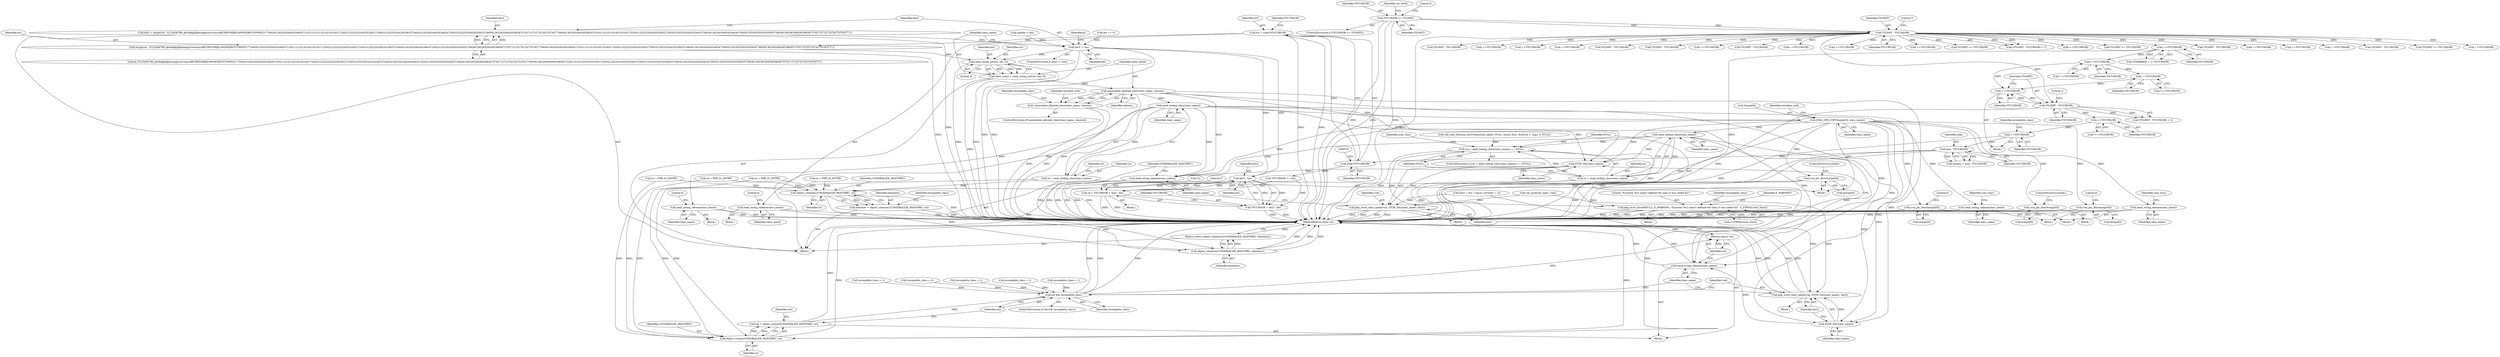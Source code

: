 digraph "0_php-src_20ce2fe8e3c211a42fee05a461a5881be9a8790e?w=1@API" {
"1000549" [label="(Call,len3 = strspn(str, \"0123456789_abcdefghijklmnopqrstuvwxyzABCDEFGHIJKLMNOPQRSTUVWXYZ\177\200\201\202\203\204\205\206\207\210\211\212\213\214\215\216\217\220\221\222\223\224\225\226\227\230\231\232\233\234\235\236\237\240\241\242\243\244\245\246\247\250\251\252\253\254\255\256\257\260\261\262\263\264\265\266\267\270\271\272\273\274\275\276\277\300\301\302\303\304\305\306\307\310\311\312\313\314\315\316\317\320\321\322\323\324\325\326\327\330\331\332\333\334\335\336\337\340\341\342\343\344\345\346\347\350\351\352\353\354\355\356\357\360\361\362\363\364\365\366\367\370\371\372\373\374\375\376\377\\\"))"];
"1000551" [label="(Call,strspn(str, \"0123456789_abcdefghijklmnopqrstuvwxyzABCDEFGHIJKLMNOPQRSTUVWXYZ\177\200\201\202\203\204\205\206\207\210\211\212\213\214\215\216\217\220\221\222\223\224\225\226\227\230\231\232\233\234\235\236\237\240\241\242\243\244\245\246\247\250\251\252\253\254\255\256\257\260\261\262\263\264\265\266\267\270\271\272\273\274\275\276\277\300\301\302\303\304\305\306\307\310\311\312\313\314\315\316\317\320\321\322\323\324\325\326\327\330\331\332\333\334\335\336\337\340\341\342\343\344\345\346\347\350\351\352\353\354\355\356\357\360\361\362\363\364\365\366\367\370\371\372\373\374\375\376\377\\\"))"];
"1000513" [label="(Call,str = (char*)YYCURSOR)"];
"1000515" [label="(Call,(char*)YYCURSOR)"];
"1000493" [label="(Call,max - YYCURSOR)"];
"1000447" [label="(Call,++YYCURSOR)"];
"1000440" [label="(Call,++YYCURSOR)"];
"1000412" [label="(Call,YYLIMIT - YYCURSOR)"];
"1000152" [label="(Call,YYLIMIT - YYCURSOR)"];
"1000125" [label="(Call,YYCURSOR >= YYLIMIT)"];
"1000408" [label="(Call,++YYCURSOR)"];
"1000368" [label="(Call,++YYCURSOR)"];
"1000339" [label="(Call,++YYCURSOR)"];
"1000394" [label="(Call,++YYCURSOR)"];
"1000555" [label="(Call,len3 != len)"];
"1000564" [label="(Call,len3 - len)"];
"1000559" [label="(Call,*p = YYCURSOR + len3 - len)"];
"1000562" [label="(Call,YYCURSOR + len3 - len)"];
"1000571" [label="(Call,zend_string_init(str, len, 0))"];
"1000569" [label="(Call,class_name = zend_string_init(str, len, 0))"];
"1000579" [label="(Call,unserialize_allowed_class(class_name, classes))"];
"1000578" [label="(Call,!unserialize_allowed_class(class_name, classes))"];
"1000595" [label="(Call,zend_lookup_class(class_name))"];
"1000593" [label="(Call,ce = zend_lookup_class(class_name))"];
"1000775" [label="(Call,object_custom(UNSERIALIZE_PASSTHRU, ce))"];
"1000773" [label="(Call,ret = object_custom(UNSERIALIZE_PASSTHRU, ce))"];
"1000779" [label="(Call,ret && incomplete_class)"];
"1000790" [label="(Return,return ret;)"];
"1000794" [label="(Call,object_common1(UNSERIALIZE_PASSTHRU, ce))"];
"1000792" [label="(Call,elements = object_common1(UNSERIALIZE_PASSTHRU, ce))"];
"1000808" [label="(Call,object_common2(UNSERIALIZE_PASSTHRU, elements))"];
"1000807" [label="(Return,return object_common2(UNSERIALIZE_PASSTHRU, elements);)"];
"1000607" [label="(Call,zend_string_release(class_name))"];
"1000619" [label="(Call,zend_string_release(class_name))"];
"1000648" [label="(Call,ZVAL_STR_COPY(&args[0], class_name))"];
"1000680" [label="(Call,zend_string_release(class_name))"];
"1000685" [label="(Call,zval_ptr_dtor(&args[0]))"];
"1000707" [label="(Call,zval_ptr_dtor(&args[0]))"];
"1000723" [label="(Call,zend_string_release(class_name))"];
"1000728" [label="(Call,zval_ptr_dtor(&args[0]))"];
"1000739" [label="(Call,zend_lookup_class(class_name))"];
"1000736" [label="(Call,(ce = zend_lookup_class(class_name)) == NULL)"];
"1000743" [label="(Call,php_error_docref(NULL, E_WARNING, \"Function %s() hasn't defined the class it was called for\", Z_STRVAL(user_func)))"];
"1000737" [label="(Call,ce = zend_lookup_class(class_name))"];
"1000785" [label="(Call,ZSTR_VAL(class_name))"];
"1000783" [label="(Call,php_store_class_name(rval, ZSTR_VAL(class_name), len2))"];
"1000788" [label="(Call,zend_string_release(class_name))"];
"1000802" [label="(Call,ZSTR_VAL(class_name))"];
"1000800" [label="(Call,php_store_class_name(rval, ZSTR_VAL(class_name), len2))"];
"1000805" [label="(Call,zend_string_release(class_name))"];
"1000758" [label="(Call,zval_ptr_dtor(&args[0]))"];
"1000778" [label="(ControlStructure,if (ret && incomplete_class))"];
"1000449" [label="(Block,)"];
"1000810" [label="(Identifier,elements)"];
"1001503" [label="(Call,YYLIMIT - YYCURSOR)"];
"1000409" [label="(Identifier,YYCURSOR)"];
"1000566" [label="(Identifier,len)"];
"1000607" [label="(Call,zend_string_release(class_name))"];
"1000153" [label="(Identifier,YYLIMIT)"];
"1000570" [label="(Identifier,class_name)"];
"1000549" [label="(Call,len3 = strspn(str, \"0123456789_abcdefghijklmnopqrstuvwxyzABCDEFGHIJKLMNOPQRSTUVWXYZ\177\200\201\202\203\204\205\206\207\210\211\212\213\214\215\216\217\220\221\222\223\224\225\226\227\230\231\232\233\234\235\236\237\240\241\242\243\244\245\246\247\250\251\252\253\254\255\256\257\260\261\262\263\264\265\266\267\270\271\272\273\274\275\276\277\300\301\302\303\304\305\306\307\310\311\312\313\314\315\316\317\320\321\322\323\324\325\326\327\330\331\332\333\334\335\336\337\340\341\342\343\344\345\346\347\350\351\352\353\354\355\356\357\360\361\362\363\364\365\366\367\370\371\372\373\374\375\376\377\\\"))"];
"1000791" [label="(Identifier,ret)"];
"1000708" [label="(Call,&args[0])"];
"1000155" [label="(Literal,7)"];
"1000672" [label="(Block,)"];
"1000572" [label="(Identifier,str)"];
"1000447" [label="(Call,++YYCURSOR)"];
"1000800" [label="(Call,php_store_class_name(rval, ZSTR_VAL(class_name), len2))"];
"1000782" [label="(Block,)"];
"1000411" [label="(Call,(YYLIMIT - YYCURSOR) < 2)"];
"1000786" [label="(Identifier,class_name)"];
"1000759" [label="(Call,&args[0])"];
"1000571" [label="(Call,zend_string_init(str, len, 0))"];
"1000785" [label="(Call,ZSTR_VAL(class_name))"];
"1000439" [label="(Call,*++YYCURSOR)"];
"1000513" [label="(Call,str = (char*)YYCURSOR)"];
"1000198" [label="(Call,++YYCURSOR)"];
"1000297" [label="(Call,++YYCURSOR)"];
"1000394" [label="(Call,++YYCURSOR)"];
"1000413" [label="(Identifier,YYLIMIT)"];
"1000340" [label="(Identifier,YYCURSOR)"];
"1000746" [label="(Literal,\"Function %s() hasn't defined the class it was called for\")"];
"1000794" [label="(Call,object_common1(UNSERIALIZE_PASSTHRU, ce))"];
"1000620" [label="(Identifier,class_name)"];
"1000809" [label="(Identifier,UNSERIALIZE_PASSTHRU)"];
"1000560" [label="(Call,*p)"];
"1000241" [label="(Call,++YYCURSOR)"];
"1000586" [label="(Call,ce = PHP_IC_ENTRY)"];
"1000393" [label="(Call,*++YYCURSOR)"];
"1000610" [label="(Literal,0)"];
"1000790" [label="(Return,return ret;)"];
"1000576" [label="(Block,)"];
"1000551" [label="(Call,strspn(str, \"0123456789_abcdefghijklmnopqrstuvwxyzABCDEFGHIJKLMNOPQRSTUVWXYZ\177\200\201\202\203\204\205\206\207\210\211\212\213\214\215\216\217\220\221\222\223\224\225\226\227\230\231\232\233\234\235\236\237\240\241\242\243\244\245\246\247\250\251\252\253\254\255\256\257\260\261\262\263\264\265\266\267\270\271\272\273\274\275\276\277\300\301\302\303\304\305\306\307\310\311\312\313\314\315\316\317\320\321\322\323\324\325\326\327\330\331\332\333\334\335\336\337\340\341\342\343\344\345\346\347\350\351\352\353\354\355\356\357\360\361\362\363\364\365\366\367\370\371\372\373\374\375\376\377\\\"))"];
"1000789" [label="(Identifier,class_name)"];
"1000684" [label="(Identifier,user_func)"];
"1000722" [label="(Block,)"];
"1000808" [label="(Call,object_common2(UNSERIALIZE_PASSTHRU, elements))"];
"1000804" [label="(Identifier,len2)"];
"1000519" [label="(Identifier,YYCURSOR)"];
"1000515" [label="(Call,(char*)YYCURSOR)"];
"1001589" [label="(Call,YYLIMIT - YYCURSOR)"];
"1000579" [label="(Call,unserialize_allowed_class(class_name, classes))"];
"1001086" [label="(Call,YYLIMIT - YYCURSOR)"];
"1000581" [label="(Identifier,classes)"];
"1000514" [label="(Identifier,str)"];
"1000578" [label="(Call,!unserialize_allowed_class(class_name, classes))"];
"1000805" [label="(Call,zend_string_release(class_name))"];
"1000555" [label="(Call,len3 != len)"];
"1000141" [label="(Call,var_push(var_hash, rval))"];
"1000779" [label="(Call,ret && incomplete_class)"];
"1000750" [label="(Identifier,incomplete_class)"];
"1000408" [label="(Call,++YYCURSOR)"];
"1000744" [label="(Identifier,NULL)"];
"1000325" [label="(Call,++YYCURSOR)"];
"1000712" [label="(ControlStructure,break;)"];
"1001251" [label="(Call,YYLIMIT - YYCURSOR)"];
"1000729" [label="(Call,&args[0])"];
"1000491" [label="(Call,maxlen = max - YYCURSOR)"];
"1002432" [label="(MethodReturn,static int)"];
"1000558" [label="(Block,)"];
"1000787" [label="(Identifier,len2)"];
"1000783" [label="(Call,php_store_class_name(rval, ZSTR_VAL(class_name), len2))"];
"1000147" [label="(Block,)"];
"1000801" [label="(Identifier,rval)"];
"1000774" [label="(Identifier,ret)"];
"1000415" [label="(Literal,2)"];
"1000745" [label="(Identifier,E_WARNING)"];
"1000685" [label="(Call,zval_ptr_dtor(&args[0]))"];
"1000608" [label="(Identifier,class_name)"];
"1000557" [label="(Identifier,len)"];
"1000798" [label="(Identifier,incomplete_class)"];
"1000152" [label="(Call,YYLIMIT - YYCURSOR)"];
"1000639" [label="(Call,ce = PHP_IC_ENTRY)"];
"1000126" [label="(Identifier,YYCURSOR)"];
"1000739" [label="(Call,zend_lookup_class(class_name))"];
"1000724" [label="(Identifier,class_name)"];
"1000757" [label="(Identifier,user_func)"];
"1000593" [label="(Call,ce = zend_lookup_class(class_name))"];
"1000269" [label="(Call,++YYCURSOR)"];
"1000792" [label="(Call,elements = object_common1(UNSERIALIZE_PASSTHRU, ce))"];
"1000255" [label="(Call,++YYCURSOR)"];
"1000727" [label="(Identifier,user_func)"];
"1000460" [label="(Identifier,incomplete_class)"];
"1000802" [label="(Call,ZSTR_VAL(class_name))"];
"1000771" [label="(Block,)"];
"1000740" [label="(Identifier,class_name)"];
"1000501" [label="(Call,len == 0)"];
"1000459" [label="(Call,incomplete_class = 0)"];
"1000735" [label="(ControlStructure,if ((ce = zend_lookup_class(class_name)) == NULL))"];
"1000550" [label="(Identifier,len3)"];
"1000569" [label="(Call,class_name = zend_string_init(str, len, 0))"];
"1000584" [label="(Identifier,incomplete_class)"];
"1000775" [label="(Call,object_custom(UNSERIALIZE_PASSTHRU, ce))"];
"1000723" [label="(Call,zend_string_release(class_name))"];
"1000337" [label="(Call,YYMARKER = ++YYCURSOR)"];
"1000483" [label="(Call,len2 = len = parse_uiv(start + 2))"];
"1000154" [label="(Identifier,YYCURSOR)"];
"1000563" [label="(Identifier,YYCURSOR)"];
"1000781" [label="(Identifier,incomplete_class)"];
"1000656" [label="(Identifier,serialize_lock)"];
"1000283" [label="(Call,++YYCURSOR)"];
"1000565" [label="(Identifier,len3)"];
"1000554" [label="(ControlStructure,if (len3 != len))"];
"1000583" [label="(Call,incomplete_class = 1)"];
"1000553" [label="(Literal,\"0123456789_abcdefghijklmnopqrstuvwxyzABCDEFGHIJKLMNOPQRSTUVWXYZ\177\200\201\202\203\204\205\206\207\210\211\212\213\214\215\216\217\220\221\222\223\224\225\226\227\230\231\232\233\234\235\236\237\240\241\242\243\244\245\246\247\250\251\252\253\254\255\256\257\260\261\262\263\264\265\266\267\270\271\272\273\274\275\276\277\300\301\302\303\304\305\306\307\310\311\312\313\314\315\316\317\320\321\322\323\324\325\326\327\330\331\332\333\334\335\336\337\340\341\342\343\344\345\346\347\350\351\352\353\354\355\356\357\360\361\362\363\364\365\366\367\370\371\372\373\374\375\376\377\\\")"];
"1000412" [label="(Call,YYLIMIT - YYCURSOR)"];
"1000737" [label="(Call,ce = zend_lookup_class(class_name))"];
"1000698" [label="(Call,incomplete_class = 1)"];
"1000559" [label="(Call,*p = YYCURSOR + len3 - len)"];
"1000793" [label="(Identifier,elements)"];
"1000395" [label="(Identifier,YYCURSOR)"];
"1000619" [label="(Call,zend_string_release(class_name))"];
"1000552" [label="(Identifier,str)"];
"1001977" [label="(Call,YYLIMIT <= YYCURSOR)"];
"1000598" [label="(Identifier,ce)"];
"1000151" [label="(Call,(YYLIMIT - YYCURSOR) < 7)"];
"1000691" [label="(Literal,0)"];
"1000742" [label="(Block,)"];
"1000311" [label="(Call,++YYCURSOR)"];
"1000741" [label="(Identifier,NULL)"];
"1000493" [label="(Call,max - YYCURSOR)"];
"1000577" [label="(ControlStructure,if(!unserialize_allowed_class(class_name, classes)))"];
"1000495" [label="(Identifier,YYCURSOR)"];
"1000494" [label="(Identifier,max)"];
"1000498" [label="(Call,maxlen < len)"];
"1000580" [label="(Identifier,class_name)"];
"1000339" [label="(Call,++YYCURSOR)"];
"1000648" [label="(Call,ZVAL_STR_COPY(&args[0], class_name))"];
"1000367" [label="(Call,*++YYCURSOR)"];
"1000564" [label="(Call,len3 - len)"];
"1000758" [label="(Call,zval_ptr_dtor(&args[0]))"];
"1000414" [label="(Identifier,YYCURSOR)"];
"1000659" [label="(Call,call_user_function_ex(CG(function_table), NULL, &user_func, &retval, 1, args, 0, NULL))"];
"1000780" [label="(Identifier,ret)"];
"1002193" [label="(Call,YYLIMIT <= YYCURSOR)"];
"1000127" [label="(Identifier,YYLIMIT)"];
"1000562" [label="(Call,YYCURSOR + len3 - len)"];
"1000653" [label="(Identifier,class_name)"];
"1000679" [label="(Block,)"];
"1000796" [label="(Identifier,ce)"];
"1000701" [label="(Call,ce = PHP_IC_ENTRY)"];
"1000866" [label="(Call,YYLIMIT - YYCURSOR)"];
"1000361" [label="(Call,++YYCURSOR)"];
"1000795" [label="(Identifier,UNSERIALIZE_PASSTHRU)"];
"1000594" [label="(Identifier,ce)"];
"1000776" [label="(Identifier,UNSERIALIZE_PASSTHRU)"];
"1000124" [label="(ControlStructure,if (YYCURSOR >= YYLIMIT))"];
"1000556" [label="(Identifier,len3)"];
"1000595" [label="(Call,zend_lookup_class(class_name))"];
"1000680" [label="(Call,zend_string_release(class_name))"];
"1000369" [label="(Identifier,YYCURSOR)"];
"1000681" [label="(Identifier,class_name)"];
"1000738" [label="(Identifier,ce)"];
"1000618" [label="(Block,)"];
"1000348" [label="(Call,++YYCURSOR)"];
"1000736" [label="(Call,(ce = zend_lookup_class(class_name)) == NULL)"];
"1000777" [label="(Identifier,ce)"];
"1000227" [label="(Call,++YYCURSOR)"];
"1000752" [label="(Call,ce = PHP_IC_ENTRY)"];
"1000784" [label="(Identifier,rval)"];
"1000622" [label="(Literal,0)"];
"1000518" [label="(Call,YYCURSOR += len)"];
"1000440" [label="(Call,++YYCURSOR)"];
"1000749" [label="(Call,incomplete_class = 1)"];
"1000636" [label="(Call,incomplete_class = 1)"];
"1000596" [label="(Identifier,class_name)"];
"1000807" [label="(Return,return object_common2(UNSERIALIZE_PASSTHRU, elements);)"];
"1000958" [label="(Call,YYLIMIT - YYCURSOR)"];
"1000803" [label="(Identifier,class_name)"];
"1000517" [label="(Identifier,YYCURSOR)"];
"1000606" [label="(Block,)"];
"1000133" [label="(Identifier,var_hash)"];
"1002335" [label="(Call,YYLIMIT <= YYCURSOR)"];
"1000573" [label="(Identifier,len)"];
"1000728" [label="(Call,zval_ptr_dtor(&args[0]))"];
"1000734" [label="(Literal,0)"];
"1000747" [label="(Call,Z_STRVAL(user_func))"];
"1000806" [label="(Identifier,class_name)"];
"1000574" [label="(Literal,0)"];
"1000448" [label="(Identifier,YYCURSOR)"];
"1000788" [label="(Call,zend_string_release(class_name))"];
"1000763" [label="(ControlStructure,break;)"];
"1000743" [label="(Call,php_error_docref(NULL, E_WARNING, \"Function %s() hasn't defined the class it was called for\", Z_STRVAL(user_func)))"];
"1000125" [label="(Call,YYCURSOR >= YYLIMIT)"];
"1000561" [label="(Identifier,p)"];
"1000707" [label="(Call,zval_ptr_dtor(&args[0]))"];
"1000773" [label="(Call,ret = object_custom(UNSERIALIZE_PASSTHRU, ce))"];
"1000592" [label="(Identifier,serialize_lock)"];
"1000799" [label="(Block,)"];
"1000130" [label="(Literal,0)"];
"1000686" [label="(Call,&args[0])"];
"1000568" [label="(Literal,0)"];
"1000649" [label="(Call,&args[0])"];
"1000368" [label="(Call,++YYCURSOR)"];
"1000441" [label="(Identifier,YYCURSOR)"];
"1000215" [label="(Call,++YYCURSOR)"];
"1000549" -> "1000449"  [label="AST: "];
"1000549" -> "1000551"  [label="CFG: "];
"1000550" -> "1000549"  [label="AST: "];
"1000551" -> "1000549"  [label="AST: "];
"1000556" -> "1000549"  [label="CFG: "];
"1000549" -> "1002432"  [label="DDG: "];
"1000551" -> "1000549"  [label="DDG: "];
"1000551" -> "1000549"  [label="DDG: "];
"1000549" -> "1000555"  [label="DDG: "];
"1000551" -> "1000553"  [label="CFG: "];
"1000552" -> "1000551"  [label="AST: "];
"1000553" -> "1000551"  [label="AST: "];
"1000551" -> "1002432"  [label="DDG: "];
"1000513" -> "1000551"  [label="DDG: "];
"1000551" -> "1000571"  [label="DDG: "];
"1000513" -> "1000449"  [label="AST: "];
"1000513" -> "1000515"  [label="CFG: "];
"1000514" -> "1000513"  [label="AST: "];
"1000515" -> "1000513"  [label="AST: "];
"1000519" -> "1000513"  [label="CFG: "];
"1000513" -> "1002432"  [label="DDG: "];
"1000513" -> "1002432"  [label="DDG: "];
"1000515" -> "1000513"  [label="DDG: "];
"1000515" -> "1000517"  [label="CFG: "];
"1000516" -> "1000515"  [label="AST: "];
"1000517" -> "1000515"  [label="AST: "];
"1000493" -> "1000515"  [label="DDG: "];
"1000515" -> "1000518"  [label="DDG: "];
"1000493" -> "1000491"  [label="AST: "];
"1000493" -> "1000495"  [label="CFG: "];
"1000494" -> "1000493"  [label="AST: "];
"1000495" -> "1000493"  [label="AST: "];
"1000491" -> "1000493"  [label="CFG: "];
"1000493" -> "1002432"  [label="DDG: "];
"1000493" -> "1002432"  [label="DDG: "];
"1000493" -> "1000491"  [label="DDG: "];
"1000493" -> "1000491"  [label="DDG: "];
"1000447" -> "1000493"  [label="DDG: "];
"1000447" -> "1000147"  [label="AST: "];
"1000447" -> "1000448"  [label="CFG: "];
"1000448" -> "1000447"  [label="AST: "];
"1000460" -> "1000447"  [label="CFG: "];
"1000447" -> "1002432"  [label="DDG: "];
"1000440" -> "1000447"  [label="DDG: "];
"1000440" -> "1000439"  [label="AST: "];
"1000440" -> "1000441"  [label="CFG: "];
"1000441" -> "1000440"  [label="AST: "];
"1000439" -> "1000440"  [label="CFG: "];
"1000412" -> "1000440"  [label="DDG: "];
"1000412" -> "1000411"  [label="AST: "];
"1000412" -> "1000414"  [label="CFG: "];
"1000413" -> "1000412"  [label="AST: "];
"1000414" -> "1000412"  [label="AST: "];
"1000415" -> "1000412"  [label="CFG: "];
"1000412" -> "1002432"  [label="DDG: "];
"1000412" -> "1000408"  [label="DDG: "];
"1000412" -> "1000411"  [label="DDG: "];
"1000412" -> "1000411"  [label="DDG: "];
"1000152" -> "1000412"  [label="DDG: "];
"1000408" -> "1000412"  [label="DDG: "];
"1000152" -> "1000151"  [label="AST: "];
"1000152" -> "1000154"  [label="CFG: "];
"1000153" -> "1000152"  [label="AST: "];
"1000154" -> "1000152"  [label="AST: "];
"1000155" -> "1000152"  [label="CFG: "];
"1000152" -> "1002432"  [label="DDG: "];
"1000152" -> "1000151"  [label="DDG: "];
"1000152" -> "1000151"  [label="DDG: "];
"1000125" -> "1000152"  [label="DDG: "];
"1000125" -> "1000152"  [label="DDG: "];
"1000152" -> "1000198"  [label="DDG: "];
"1000152" -> "1000215"  [label="DDG: "];
"1000152" -> "1000227"  [label="DDG: "];
"1000152" -> "1000241"  [label="DDG: "];
"1000152" -> "1000255"  [label="DDG: "];
"1000152" -> "1000269"  [label="DDG: "];
"1000152" -> "1000283"  [label="DDG: "];
"1000152" -> "1000297"  [label="DDG: "];
"1000152" -> "1000311"  [label="DDG: "];
"1000152" -> "1000325"  [label="DDG: "];
"1000152" -> "1000339"  [label="DDG: "];
"1000152" -> "1000348"  [label="DDG: "];
"1000152" -> "1000361"  [label="DDG: "];
"1000152" -> "1000866"  [label="DDG: "];
"1000152" -> "1000958"  [label="DDG: "];
"1000152" -> "1001086"  [label="DDG: "];
"1000152" -> "1001251"  [label="DDG: "];
"1000152" -> "1001503"  [label="DDG: "];
"1000152" -> "1001589"  [label="DDG: "];
"1000152" -> "1001977"  [label="DDG: "];
"1000152" -> "1002193"  [label="DDG: "];
"1000152" -> "1002335"  [label="DDG: "];
"1000125" -> "1000124"  [label="AST: "];
"1000125" -> "1000127"  [label="CFG: "];
"1000126" -> "1000125"  [label="AST: "];
"1000127" -> "1000125"  [label="AST: "];
"1000130" -> "1000125"  [label="CFG: "];
"1000133" -> "1000125"  [label="CFG: "];
"1000125" -> "1002432"  [label="DDG: "];
"1000125" -> "1002432"  [label="DDG: "];
"1000125" -> "1002432"  [label="DDG: "];
"1000408" -> "1000147"  [label="AST: "];
"1000408" -> "1000409"  [label="CFG: "];
"1000409" -> "1000408"  [label="AST: "];
"1000413" -> "1000408"  [label="CFG: "];
"1000368" -> "1000408"  [label="DDG: "];
"1000394" -> "1000408"  [label="DDG: "];
"1000368" -> "1000367"  [label="AST: "];
"1000368" -> "1000369"  [label="CFG: "];
"1000369" -> "1000368"  [label="AST: "];
"1000367" -> "1000368"  [label="CFG: "];
"1000339" -> "1000368"  [label="DDG: "];
"1000368" -> "1000394"  [label="DDG: "];
"1000339" -> "1000337"  [label="AST: "];
"1000339" -> "1000340"  [label="CFG: "];
"1000340" -> "1000339"  [label="AST: "];
"1000337" -> "1000339"  [label="CFG: "];
"1000339" -> "1002432"  [label="DDG: "];
"1000339" -> "1000337"  [label="DDG: "];
"1000394" -> "1000393"  [label="AST: "];
"1000394" -> "1000395"  [label="CFG: "];
"1000395" -> "1000394"  [label="AST: "];
"1000393" -> "1000394"  [label="CFG: "];
"1000555" -> "1000554"  [label="AST: "];
"1000555" -> "1000557"  [label="CFG: "];
"1000556" -> "1000555"  [label="AST: "];
"1000557" -> "1000555"  [label="AST: "];
"1000561" -> "1000555"  [label="CFG: "];
"1000570" -> "1000555"  [label="CFG: "];
"1000555" -> "1002432"  [label="DDG: "];
"1000555" -> "1002432"  [label="DDG: "];
"1000501" -> "1000555"  [label="DDG: "];
"1000498" -> "1000555"  [label="DDG: "];
"1000555" -> "1000564"  [label="DDG: "];
"1000555" -> "1000564"  [label="DDG: "];
"1000555" -> "1000571"  [label="DDG: "];
"1000564" -> "1000562"  [label="AST: "];
"1000564" -> "1000566"  [label="CFG: "];
"1000565" -> "1000564"  [label="AST: "];
"1000566" -> "1000564"  [label="AST: "];
"1000562" -> "1000564"  [label="CFG: "];
"1000564" -> "1002432"  [label="DDG: "];
"1000564" -> "1002432"  [label="DDG: "];
"1000564" -> "1000559"  [label="DDG: "];
"1000564" -> "1000559"  [label="DDG: "];
"1000564" -> "1000562"  [label="DDG: "];
"1000564" -> "1000562"  [label="DDG: "];
"1000559" -> "1000558"  [label="AST: "];
"1000559" -> "1000562"  [label="CFG: "];
"1000560" -> "1000559"  [label="AST: "];
"1000562" -> "1000559"  [label="AST: "];
"1000568" -> "1000559"  [label="CFG: "];
"1000559" -> "1002432"  [label="DDG: "];
"1000559" -> "1002432"  [label="DDG: "];
"1000518" -> "1000559"  [label="DDG: "];
"1000563" -> "1000562"  [label="AST: "];
"1000562" -> "1002432"  [label="DDG: "];
"1000562" -> "1002432"  [label="DDG: "];
"1000518" -> "1000562"  [label="DDG: "];
"1000571" -> "1000569"  [label="AST: "];
"1000571" -> "1000574"  [label="CFG: "];
"1000572" -> "1000571"  [label="AST: "];
"1000573" -> "1000571"  [label="AST: "];
"1000574" -> "1000571"  [label="AST: "];
"1000569" -> "1000571"  [label="CFG: "];
"1000571" -> "1002432"  [label="DDG: "];
"1000571" -> "1002432"  [label="DDG: "];
"1000571" -> "1000569"  [label="DDG: "];
"1000571" -> "1000569"  [label="DDG: "];
"1000571" -> "1000569"  [label="DDG: "];
"1000569" -> "1000449"  [label="AST: "];
"1000570" -> "1000569"  [label="AST: "];
"1000580" -> "1000569"  [label="CFG: "];
"1000569" -> "1002432"  [label="DDG: "];
"1000569" -> "1000579"  [label="DDG: "];
"1000579" -> "1000578"  [label="AST: "];
"1000579" -> "1000581"  [label="CFG: "];
"1000580" -> "1000579"  [label="AST: "];
"1000581" -> "1000579"  [label="AST: "];
"1000578" -> "1000579"  [label="CFG: "];
"1000579" -> "1002432"  [label="DDG: "];
"1000579" -> "1000578"  [label="DDG: "];
"1000579" -> "1000578"  [label="DDG: "];
"1000579" -> "1000595"  [label="DDG: "];
"1000579" -> "1000785"  [label="DDG: "];
"1000579" -> "1000788"  [label="DDG: "];
"1000579" -> "1000802"  [label="DDG: "];
"1000579" -> "1000805"  [label="DDG: "];
"1000578" -> "1000577"  [label="AST: "];
"1000584" -> "1000578"  [label="CFG: "];
"1000592" -> "1000578"  [label="CFG: "];
"1000578" -> "1002432"  [label="DDG: "];
"1000578" -> "1002432"  [label="DDG: "];
"1000595" -> "1000593"  [label="AST: "];
"1000595" -> "1000596"  [label="CFG: "];
"1000596" -> "1000595"  [label="AST: "];
"1000593" -> "1000595"  [label="CFG: "];
"1000595" -> "1000593"  [label="DDG: "];
"1000595" -> "1000607"  [label="DDG: "];
"1000595" -> "1000619"  [label="DDG: "];
"1000595" -> "1000648"  [label="DDG: "];
"1000595" -> "1000785"  [label="DDG: "];
"1000595" -> "1000788"  [label="DDG: "];
"1000595" -> "1000802"  [label="DDG: "];
"1000595" -> "1000805"  [label="DDG: "];
"1000593" -> "1000576"  [label="AST: "];
"1000594" -> "1000593"  [label="AST: "];
"1000598" -> "1000593"  [label="CFG: "];
"1000593" -> "1002432"  [label="DDG: "];
"1000593" -> "1002432"  [label="DDG: "];
"1000593" -> "1000775"  [label="DDG: "];
"1000593" -> "1000794"  [label="DDG: "];
"1000775" -> "1000773"  [label="AST: "];
"1000775" -> "1000777"  [label="CFG: "];
"1000776" -> "1000775"  [label="AST: "];
"1000777" -> "1000775"  [label="AST: "];
"1000773" -> "1000775"  [label="CFG: "];
"1000775" -> "1002432"  [label="DDG: "];
"1000775" -> "1002432"  [label="DDG: "];
"1000775" -> "1000773"  [label="DDG: "];
"1000775" -> "1000773"  [label="DDG: "];
"1000639" -> "1000775"  [label="DDG: "];
"1000752" -> "1000775"  [label="DDG: "];
"1000586" -> "1000775"  [label="DDG: "];
"1000737" -> "1000775"  [label="DDG: "];
"1000701" -> "1000775"  [label="DDG: "];
"1000773" -> "1000771"  [label="AST: "];
"1000774" -> "1000773"  [label="AST: "];
"1000780" -> "1000773"  [label="CFG: "];
"1000773" -> "1002432"  [label="DDG: "];
"1000773" -> "1000779"  [label="DDG: "];
"1000779" -> "1000778"  [label="AST: "];
"1000779" -> "1000780"  [label="CFG: "];
"1000779" -> "1000781"  [label="CFG: "];
"1000780" -> "1000779"  [label="AST: "];
"1000781" -> "1000779"  [label="AST: "];
"1000784" -> "1000779"  [label="CFG: "];
"1000789" -> "1000779"  [label="CFG: "];
"1000779" -> "1002432"  [label="DDG: "];
"1000779" -> "1002432"  [label="DDG: "];
"1000779" -> "1002432"  [label="DDG: "];
"1000459" -> "1000779"  [label="DDG: "];
"1000636" -> "1000779"  [label="DDG: "];
"1000698" -> "1000779"  [label="DDG: "];
"1000749" -> "1000779"  [label="DDG: "];
"1000583" -> "1000779"  [label="DDG: "];
"1000779" -> "1000790"  [label="DDG: "];
"1000790" -> "1000771"  [label="AST: "];
"1000790" -> "1000791"  [label="CFG: "];
"1000791" -> "1000790"  [label="AST: "];
"1002432" -> "1000790"  [label="CFG: "];
"1000790" -> "1002432"  [label="DDG: "];
"1000791" -> "1000790"  [label="DDG: "];
"1000794" -> "1000792"  [label="AST: "];
"1000794" -> "1000796"  [label="CFG: "];
"1000795" -> "1000794"  [label="AST: "];
"1000796" -> "1000794"  [label="AST: "];
"1000792" -> "1000794"  [label="CFG: "];
"1000794" -> "1002432"  [label="DDG: "];
"1000794" -> "1000792"  [label="DDG: "];
"1000794" -> "1000792"  [label="DDG: "];
"1000639" -> "1000794"  [label="DDG: "];
"1000752" -> "1000794"  [label="DDG: "];
"1000586" -> "1000794"  [label="DDG: "];
"1000737" -> "1000794"  [label="DDG: "];
"1000701" -> "1000794"  [label="DDG: "];
"1000794" -> "1000808"  [label="DDG: "];
"1000792" -> "1000449"  [label="AST: "];
"1000793" -> "1000792"  [label="AST: "];
"1000798" -> "1000792"  [label="CFG: "];
"1000792" -> "1002432"  [label="DDG: "];
"1000792" -> "1000808"  [label="DDG: "];
"1000808" -> "1000807"  [label="AST: "];
"1000808" -> "1000810"  [label="CFG: "];
"1000809" -> "1000808"  [label="AST: "];
"1000810" -> "1000808"  [label="AST: "];
"1000807" -> "1000808"  [label="CFG: "];
"1000808" -> "1002432"  [label="DDG: "];
"1000808" -> "1002432"  [label="DDG: "];
"1000808" -> "1002432"  [label="DDG: "];
"1000808" -> "1000807"  [label="DDG: "];
"1000807" -> "1000449"  [label="AST: "];
"1002432" -> "1000807"  [label="CFG: "];
"1000807" -> "1002432"  [label="DDG: "];
"1000607" -> "1000606"  [label="AST: "];
"1000607" -> "1000608"  [label="CFG: "];
"1000608" -> "1000607"  [label="AST: "];
"1000610" -> "1000607"  [label="CFG: "];
"1000607" -> "1002432"  [label="DDG: "];
"1000607" -> "1002432"  [label="DDG: "];
"1000619" -> "1000618"  [label="AST: "];
"1000619" -> "1000620"  [label="CFG: "];
"1000620" -> "1000619"  [label="AST: "];
"1000622" -> "1000619"  [label="CFG: "];
"1000619" -> "1002432"  [label="DDG: "];
"1000619" -> "1002432"  [label="DDG: "];
"1000648" -> "1000576"  [label="AST: "];
"1000648" -> "1000653"  [label="CFG: "];
"1000649" -> "1000648"  [label="AST: "];
"1000653" -> "1000648"  [label="AST: "];
"1000656" -> "1000648"  [label="CFG: "];
"1000648" -> "1002432"  [label="DDG: "];
"1000648" -> "1000680"  [label="DDG: "];
"1000648" -> "1000685"  [label="DDG: "];
"1000648" -> "1000707"  [label="DDG: "];
"1000648" -> "1000723"  [label="DDG: "];
"1000648" -> "1000728"  [label="DDG: "];
"1000648" -> "1000739"  [label="DDG: "];
"1000648" -> "1000758"  [label="DDG: "];
"1000648" -> "1000785"  [label="DDG: "];
"1000648" -> "1000788"  [label="DDG: "];
"1000648" -> "1000802"  [label="DDG: "];
"1000648" -> "1000805"  [label="DDG: "];
"1000680" -> "1000679"  [label="AST: "];
"1000680" -> "1000681"  [label="CFG: "];
"1000681" -> "1000680"  [label="AST: "];
"1000684" -> "1000680"  [label="CFG: "];
"1000680" -> "1002432"  [label="DDG: "];
"1000680" -> "1002432"  [label="DDG: "];
"1000685" -> "1000679"  [label="AST: "];
"1000685" -> "1000686"  [label="CFG: "];
"1000686" -> "1000685"  [label="AST: "];
"1000691" -> "1000685"  [label="CFG: "];
"1000685" -> "1002432"  [label="DDG: "];
"1000685" -> "1002432"  [label="DDG: "];
"1000707" -> "1000672"  [label="AST: "];
"1000707" -> "1000708"  [label="CFG: "];
"1000708" -> "1000707"  [label="AST: "];
"1000712" -> "1000707"  [label="CFG: "];
"1000707" -> "1002432"  [label="DDG: "];
"1000707" -> "1002432"  [label="DDG: "];
"1000723" -> "1000722"  [label="AST: "];
"1000723" -> "1000724"  [label="CFG: "];
"1000724" -> "1000723"  [label="AST: "];
"1000727" -> "1000723"  [label="CFG: "];
"1000723" -> "1002432"  [label="DDG: "];
"1000723" -> "1002432"  [label="DDG: "];
"1000728" -> "1000722"  [label="AST: "];
"1000728" -> "1000729"  [label="CFG: "];
"1000729" -> "1000728"  [label="AST: "];
"1000734" -> "1000728"  [label="CFG: "];
"1000728" -> "1002432"  [label="DDG: "];
"1000728" -> "1002432"  [label="DDG: "];
"1000739" -> "1000737"  [label="AST: "];
"1000739" -> "1000740"  [label="CFG: "];
"1000740" -> "1000739"  [label="AST: "];
"1000737" -> "1000739"  [label="CFG: "];
"1000739" -> "1000736"  [label="DDG: "];
"1000739" -> "1000737"  [label="DDG: "];
"1000739" -> "1000785"  [label="DDG: "];
"1000739" -> "1000788"  [label="DDG: "];
"1000739" -> "1000802"  [label="DDG: "];
"1000739" -> "1000805"  [label="DDG: "];
"1000736" -> "1000735"  [label="AST: "];
"1000736" -> "1000741"  [label="CFG: "];
"1000737" -> "1000736"  [label="AST: "];
"1000741" -> "1000736"  [label="AST: "];
"1000744" -> "1000736"  [label="CFG: "];
"1000757" -> "1000736"  [label="CFG: "];
"1000736" -> "1002432"  [label="DDG: "];
"1000736" -> "1002432"  [label="DDG: "];
"1000737" -> "1000736"  [label="DDG: "];
"1000659" -> "1000736"  [label="DDG: "];
"1000736" -> "1000743"  [label="DDG: "];
"1000743" -> "1000742"  [label="AST: "];
"1000743" -> "1000747"  [label="CFG: "];
"1000744" -> "1000743"  [label="AST: "];
"1000745" -> "1000743"  [label="AST: "];
"1000746" -> "1000743"  [label="AST: "];
"1000747" -> "1000743"  [label="AST: "];
"1000750" -> "1000743"  [label="CFG: "];
"1000743" -> "1002432"  [label="DDG: "];
"1000743" -> "1002432"  [label="DDG: "];
"1000743" -> "1002432"  [label="DDG: "];
"1000743" -> "1002432"  [label="DDG: "];
"1000747" -> "1000743"  [label="DDG: "];
"1000738" -> "1000737"  [label="AST: "];
"1000741" -> "1000737"  [label="CFG: "];
"1000737" -> "1002432"  [label="DDG: "];
"1000785" -> "1000783"  [label="AST: "];
"1000785" -> "1000786"  [label="CFG: "];
"1000786" -> "1000785"  [label="AST: "];
"1000787" -> "1000785"  [label="CFG: "];
"1000785" -> "1000783"  [label="DDG: "];
"1000785" -> "1000788"  [label="DDG: "];
"1000783" -> "1000782"  [label="AST: "];
"1000783" -> "1000787"  [label="CFG: "];
"1000784" -> "1000783"  [label="AST: "];
"1000787" -> "1000783"  [label="AST: "];
"1000789" -> "1000783"  [label="CFG: "];
"1000783" -> "1002432"  [label="DDG: "];
"1000783" -> "1002432"  [label="DDG: "];
"1000783" -> "1002432"  [label="DDG: "];
"1000783" -> "1002432"  [label="DDG: "];
"1000141" -> "1000783"  [label="DDG: "];
"1000483" -> "1000783"  [label="DDG: "];
"1000788" -> "1000771"  [label="AST: "];
"1000788" -> "1000789"  [label="CFG: "];
"1000789" -> "1000788"  [label="AST: "];
"1000791" -> "1000788"  [label="CFG: "];
"1000788" -> "1002432"  [label="DDG: "];
"1000788" -> "1002432"  [label="DDG: "];
"1000802" -> "1000800"  [label="AST: "];
"1000802" -> "1000803"  [label="CFG: "];
"1000803" -> "1000802"  [label="AST: "];
"1000804" -> "1000802"  [label="CFG: "];
"1000802" -> "1000800"  [label="DDG: "];
"1000802" -> "1000805"  [label="DDG: "];
"1000800" -> "1000799"  [label="AST: "];
"1000800" -> "1000804"  [label="CFG: "];
"1000801" -> "1000800"  [label="AST: "];
"1000804" -> "1000800"  [label="AST: "];
"1000806" -> "1000800"  [label="CFG: "];
"1000800" -> "1002432"  [label="DDG: "];
"1000800" -> "1002432"  [label="DDG: "];
"1000800" -> "1002432"  [label="DDG: "];
"1000800" -> "1002432"  [label="DDG: "];
"1000141" -> "1000800"  [label="DDG: "];
"1000483" -> "1000800"  [label="DDG: "];
"1000805" -> "1000449"  [label="AST: "];
"1000805" -> "1000806"  [label="CFG: "];
"1000806" -> "1000805"  [label="AST: "];
"1000809" -> "1000805"  [label="CFG: "];
"1000805" -> "1002432"  [label="DDG: "];
"1000805" -> "1002432"  [label="DDG: "];
"1000758" -> "1000576"  [label="AST: "];
"1000758" -> "1000759"  [label="CFG: "];
"1000759" -> "1000758"  [label="AST: "];
"1000763" -> "1000758"  [label="CFG: "];
"1000758" -> "1002432"  [label="DDG: "];
"1000758" -> "1002432"  [label="DDG: "];
}
